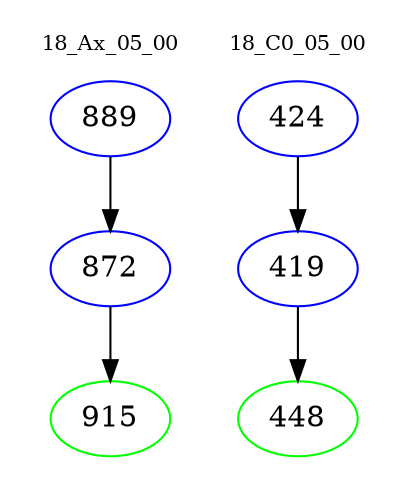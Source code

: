 digraph{
subgraph cluster_0 {
color = white
label = "18_Ax_05_00";
fontsize=10;
T0_889 [label="889", color="blue"]
T0_889 -> T0_872 [color="black"]
T0_872 [label="872", color="blue"]
T0_872 -> T0_915 [color="black"]
T0_915 [label="915", color="green"]
}
subgraph cluster_1 {
color = white
label = "18_C0_05_00";
fontsize=10;
T1_424 [label="424", color="blue"]
T1_424 -> T1_419 [color="black"]
T1_419 [label="419", color="blue"]
T1_419 -> T1_448 [color="black"]
T1_448 [label="448", color="green"]
}
}
